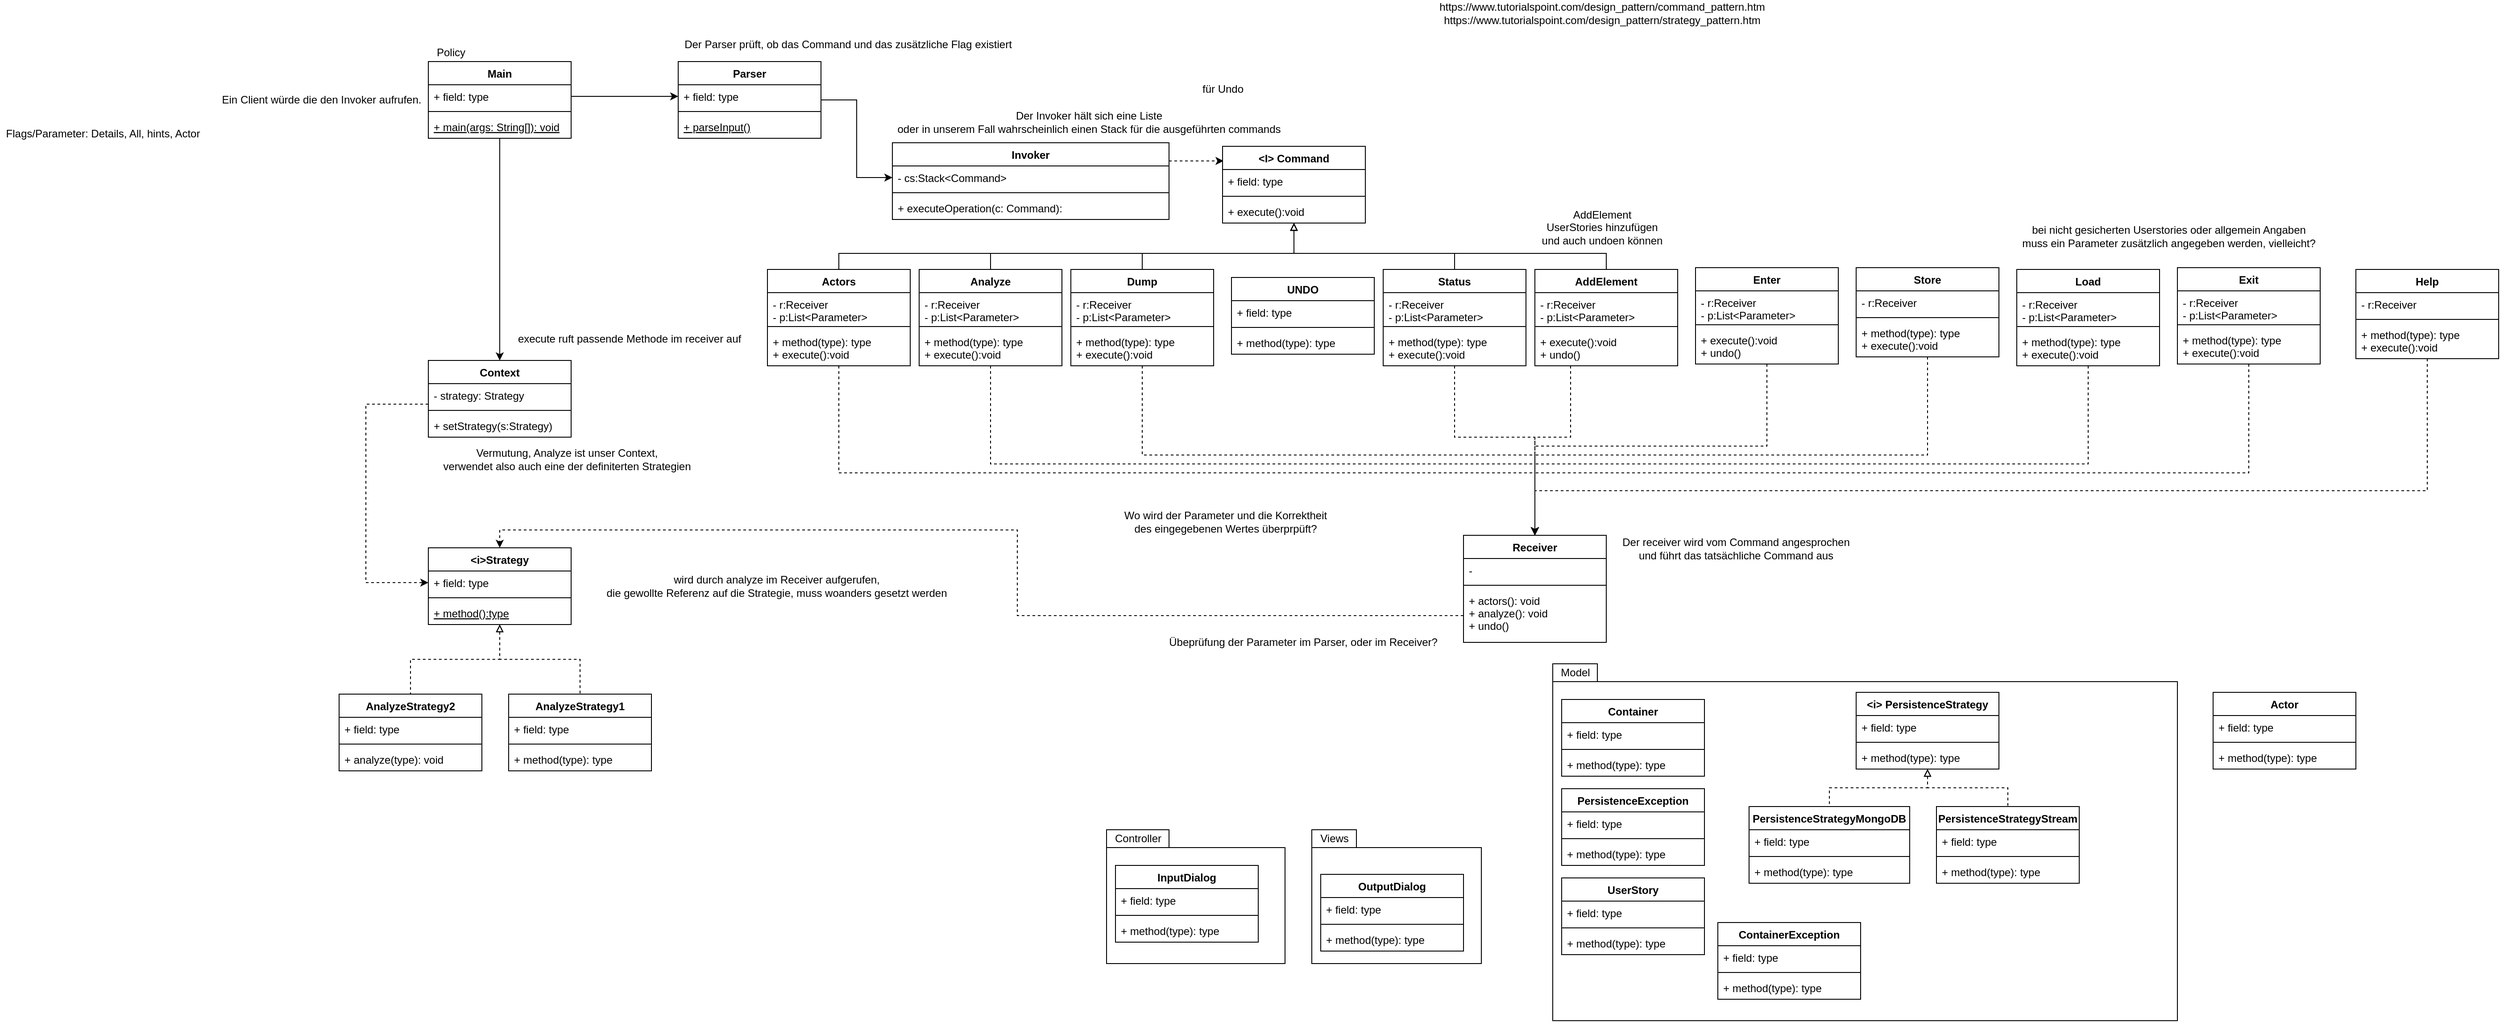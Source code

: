 <mxfile version="14.4.3" type="github">
  <diagram id="5BI3rPNFDfNl3alQkRcO" name="Page-1">
    <mxGraphModel dx="4041" dy="693" grid="1" gridSize="10" guides="1" tooltips="1" connect="1" arrows="1" fold="1" page="1" pageScale="1" pageWidth="1169" pageHeight="827" math="0" shadow="0">
      <root>
        <mxCell id="0" />
        <mxCell id="1" parent="0" />
        <mxCell id="6JhPH0XHJd65RkIRGvUt-177" value="" style="shape=folder;fontStyle=1;spacingTop=10;tabWidth=50;tabHeight=20;tabPosition=left;html=1;" parent="1" vertex="1">
          <mxGeometry x="-610" y="940" width="190" height="150" as="geometry" />
        </mxCell>
        <mxCell id="6JhPH0XHJd65RkIRGvUt-178" value="Views" style="text;html=1;align=center;verticalAlign=middle;resizable=0;points=[];autosize=1;" parent="1" vertex="1">
          <mxGeometry x="-610" y="940" width="50" height="20" as="geometry" />
        </mxCell>
        <mxCell id="6JhPH0XHJd65RkIRGvUt-179" value="OutputDialog" style="swimlane;fontStyle=1;align=center;verticalAlign=top;childLayout=stackLayout;horizontal=1;startSize=26;horizontalStack=0;resizeParent=1;resizeParentMax=0;resizeLast=0;collapsible=1;marginBottom=0;" parent="1" vertex="1">
          <mxGeometry x="-600" y="990" width="160" height="86" as="geometry" />
        </mxCell>
        <mxCell id="6JhPH0XHJd65RkIRGvUt-180" value="+ field: type" style="text;strokeColor=none;fillColor=none;align=left;verticalAlign=top;spacingLeft=4;spacingRight=4;overflow=hidden;rotatable=0;points=[[0,0.5],[1,0.5]];portConstraint=eastwest;" parent="6JhPH0XHJd65RkIRGvUt-179" vertex="1">
          <mxGeometry y="26" width="160" height="26" as="geometry" />
        </mxCell>
        <mxCell id="6JhPH0XHJd65RkIRGvUt-181" value="" style="line;strokeWidth=1;fillColor=none;align=left;verticalAlign=middle;spacingTop=-1;spacingLeft=3;spacingRight=3;rotatable=0;labelPosition=right;points=[];portConstraint=eastwest;" parent="6JhPH0XHJd65RkIRGvUt-179" vertex="1">
          <mxGeometry y="52" width="160" height="8" as="geometry" />
        </mxCell>
        <mxCell id="6JhPH0XHJd65RkIRGvUt-182" value="+ method(type): type" style="text;strokeColor=none;fillColor=none;align=left;verticalAlign=top;spacingLeft=4;spacingRight=4;overflow=hidden;rotatable=0;points=[[0,0.5],[1,0.5]];portConstraint=eastwest;" parent="6JhPH0XHJd65RkIRGvUt-179" vertex="1">
          <mxGeometry y="60" width="160" height="26" as="geometry" />
        </mxCell>
        <mxCell id="6JhPH0XHJd65RkIRGvUt-183" value="" style="shape=folder;fontStyle=1;spacingTop=10;tabWidth=50;tabHeight=20;tabPosition=left;html=1;" parent="1" vertex="1">
          <mxGeometry x="-340" y="754" width="700" height="400" as="geometry" />
        </mxCell>
        <mxCell id="6JhPH0XHJd65RkIRGvUt-184" value="Model" style="text;html=1;align=center;verticalAlign=middle;resizable=0;points=[];autosize=1;" parent="1" vertex="1">
          <mxGeometry x="-340" y="754" width="50" height="20" as="geometry" />
        </mxCell>
        <mxCell id="6JhPH0XHJd65RkIRGvUt-185" value="Container" style="swimlane;fontStyle=1;align=center;verticalAlign=top;childLayout=stackLayout;horizontal=1;startSize=26;horizontalStack=0;resizeParent=1;resizeParentMax=0;resizeLast=0;collapsible=1;marginBottom=0;" parent="1" vertex="1">
          <mxGeometry x="-330" y="794" width="160" height="86" as="geometry" />
        </mxCell>
        <mxCell id="6JhPH0XHJd65RkIRGvUt-186" value="+ field: type" style="text;strokeColor=none;fillColor=none;align=left;verticalAlign=top;spacingLeft=4;spacingRight=4;overflow=hidden;rotatable=0;points=[[0,0.5],[1,0.5]];portConstraint=eastwest;" parent="6JhPH0XHJd65RkIRGvUt-185" vertex="1">
          <mxGeometry y="26" width="160" height="26" as="geometry" />
        </mxCell>
        <mxCell id="6JhPH0XHJd65RkIRGvUt-187" value="" style="line;strokeWidth=1;fillColor=none;align=left;verticalAlign=middle;spacingTop=-1;spacingLeft=3;spacingRight=3;rotatable=0;labelPosition=right;points=[];portConstraint=eastwest;" parent="6JhPH0XHJd65RkIRGvUt-185" vertex="1">
          <mxGeometry y="52" width="160" height="8" as="geometry" />
        </mxCell>
        <mxCell id="6JhPH0XHJd65RkIRGvUt-188" value="+ method(type): type" style="text;strokeColor=none;fillColor=none;align=left;verticalAlign=top;spacingLeft=4;spacingRight=4;overflow=hidden;rotatable=0;points=[[0,0.5],[1,0.5]];portConstraint=eastwest;" parent="6JhPH0XHJd65RkIRGvUt-185" vertex="1">
          <mxGeometry y="60" width="160" height="26" as="geometry" />
        </mxCell>
        <mxCell id="6JhPH0XHJd65RkIRGvUt-189" value="ContainerException" style="swimlane;fontStyle=1;align=center;verticalAlign=top;childLayout=stackLayout;horizontal=1;startSize=26;horizontalStack=0;resizeParent=1;resizeParentMax=0;resizeLast=0;collapsible=1;marginBottom=0;" parent="1" vertex="1">
          <mxGeometry x="-155" y="1044" width="160" height="86" as="geometry" />
        </mxCell>
        <mxCell id="6JhPH0XHJd65RkIRGvUt-190" value="+ field: type" style="text;strokeColor=none;fillColor=none;align=left;verticalAlign=top;spacingLeft=4;spacingRight=4;overflow=hidden;rotatable=0;points=[[0,0.5],[1,0.5]];portConstraint=eastwest;" parent="6JhPH0XHJd65RkIRGvUt-189" vertex="1">
          <mxGeometry y="26" width="160" height="26" as="geometry" />
        </mxCell>
        <mxCell id="6JhPH0XHJd65RkIRGvUt-191" value="" style="line;strokeWidth=1;fillColor=none;align=left;verticalAlign=middle;spacingTop=-1;spacingLeft=3;spacingRight=3;rotatable=0;labelPosition=right;points=[];portConstraint=eastwest;" parent="6JhPH0XHJd65RkIRGvUt-189" vertex="1">
          <mxGeometry y="52" width="160" height="8" as="geometry" />
        </mxCell>
        <mxCell id="6JhPH0XHJd65RkIRGvUt-192" value="+ method(type): type" style="text;strokeColor=none;fillColor=none;align=left;verticalAlign=top;spacingLeft=4;spacingRight=4;overflow=hidden;rotatable=0;points=[[0,0.5],[1,0.5]];portConstraint=eastwest;" parent="6JhPH0XHJd65RkIRGvUt-189" vertex="1">
          <mxGeometry y="60" width="160" height="26" as="geometry" />
        </mxCell>
        <mxCell id="6JhPH0XHJd65RkIRGvUt-193" value="PersistenceException" style="swimlane;fontStyle=1;align=center;verticalAlign=top;childLayout=stackLayout;horizontal=1;startSize=26;horizontalStack=0;resizeParent=1;resizeParentMax=0;resizeLast=0;collapsible=1;marginBottom=0;" parent="1" vertex="1">
          <mxGeometry x="-330" y="894" width="160" height="86" as="geometry" />
        </mxCell>
        <mxCell id="6JhPH0XHJd65RkIRGvUt-194" value="+ field: type" style="text;strokeColor=none;fillColor=none;align=left;verticalAlign=top;spacingLeft=4;spacingRight=4;overflow=hidden;rotatable=0;points=[[0,0.5],[1,0.5]];portConstraint=eastwest;" parent="6JhPH0XHJd65RkIRGvUt-193" vertex="1">
          <mxGeometry y="26" width="160" height="26" as="geometry" />
        </mxCell>
        <mxCell id="6JhPH0XHJd65RkIRGvUt-195" value="" style="line;strokeWidth=1;fillColor=none;align=left;verticalAlign=middle;spacingTop=-1;spacingLeft=3;spacingRight=3;rotatable=0;labelPosition=right;points=[];portConstraint=eastwest;" parent="6JhPH0XHJd65RkIRGvUt-193" vertex="1">
          <mxGeometry y="52" width="160" height="8" as="geometry" />
        </mxCell>
        <mxCell id="6JhPH0XHJd65RkIRGvUt-196" value="+ method(type): type" style="text;strokeColor=none;fillColor=none;align=left;verticalAlign=top;spacingLeft=4;spacingRight=4;overflow=hidden;rotatable=0;points=[[0,0.5],[1,0.5]];portConstraint=eastwest;" parent="6JhPH0XHJd65RkIRGvUt-193" vertex="1">
          <mxGeometry y="60" width="160" height="26" as="geometry" />
        </mxCell>
        <mxCell id="6JhPH0XHJd65RkIRGvUt-197" value="PersistenceStrategyStream" style="swimlane;fontStyle=1;align=center;verticalAlign=top;childLayout=stackLayout;horizontal=1;startSize=26;horizontalStack=0;resizeParent=1;resizeParentMax=0;resizeLast=0;collapsible=1;marginBottom=0;" parent="1" vertex="1">
          <mxGeometry x="90" y="914" width="160" height="86" as="geometry" />
        </mxCell>
        <mxCell id="6JhPH0XHJd65RkIRGvUt-198" value="+ field: type" style="text;strokeColor=none;fillColor=none;align=left;verticalAlign=top;spacingLeft=4;spacingRight=4;overflow=hidden;rotatable=0;points=[[0,0.5],[1,0.5]];portConstraint=eastwest;" parent="6JhPH0XHJd65RkIRGvUt-197" vertex="1">
          <mxGeometry y="26" width="160" height="26" as="geometry" />
        </mxCell>
        <mxCell id="6JhPH0XHJd65RkIRGvUt-199" value="" style="line;strokeWidth=1;fillColor=none;align=left;verticalAlign=middle;spacingTop=-1;spacingLeft=3;spacingRight=3;rotatable=0;labelPosition=right;points=[];portConstraint=eastwest;" parent="6JhPH0XHJd65RkIRGvUt-197" vertex="1">
          <mxGeometry y="52" width="160" height="8" as="geometry" />
        </mxCell>
        <mxCell id="6JhPH0XHJd65RkIRGvUt-200" value="+ method(type): type" style="text;strokeColor=none;fillColor=none;align=left;verticalAlign=top;spacingLeft=4;spacingRight=4;overflow=hidden;rotatable=0;points=[[0,0.5],[1,0.5]];portConstraint=eastwest;" parent="6JhPH0XHJd65RkIRGvUt-197" vertex="1">
          <mxGeometry y="60" width="160" height="26" as="geometry" />
        </mxCell>
        <mxCell id="6JhPH0XHJd65RkIRGvUt-201" value="PersistenceStrategyMongoDB" style="swimlane;fontStyle=1;align=center;verticalAlign=top;childLayout=stackLayout;horizontal=1;startSize=26;horizontalStack=0;resizeParent=1;resizeParentMax=0;resizeLast=0;collapsible=1;marginBottom=0;" parent="1" vertex="1">
          <mxGeometry x="-120" y="914" width="180" height="86" as="geometry" />
        </mxCell>
        <mxCell id="6JhPH0XHJd65RkIRGvUt-202" value="+ field: type" style="text;strokeColor=none;fillColor=none;align=left;verticalAlign=top;spacingLeft=4;spacingRight=4;overflow=hidden;rotatable=0;points=[[0,0.5],[1,0.5]];portConstraint=eastwest;" parent="6JhPH0XHJd65RkIRGvUt-201" vertex="1">
          <mxGeometry y="26" width="180" height="26" as="geometry" />
        </mxCell>
        <mxCell id="6JhPH0XHJd65RkIRGvUt-203" value="" style="line;strokeWidth=1;fillColor=none;align=left;verticalAlign=middle;spacingTop=-1;spacingLeft=3;spacingRight=3;rotatable=0;labelPosition=right;points=[];portConstraint=eastwest;" parent="6JhPH0XHJd65RkIRGvUt-201" vertex="1">
          <mxGeometry y="52" width="180" height="8" as="geometry" />
        </mxCell>
        <mxCell id="6JhPH0XHJd65RkIRGvUt-204" value="+ method(type): type" style="text;strokeColor=none;fillColor=none;align=left;verticalAlign=top;spacingLeft=4;spacingRight=4;overflow=hidden;rotatable=0;points=[[0,0.5],[1,0.5]];portConstraint=eastwest;" parent="6JhPH0XHJd65RkIRGvUt-201" vertex="1">
          <mxGeometry y="60" width="180" height="26" as="geometry" />
        </mxCell>
        <mxCell id="6JhPH0XHJd65RkIRGvUt-205" value="UserStory" style="swimlane;fontStyle=1;align=center;verticalAlign=top;childLayout=stackLayout;horizontal=1;startSize=26;horizontalStack=0;resizeParent=1;resizeParentMax=0;resizeLast=0;collapsible=1;marginBottom=0;" parent="1" vertex="1">
          <mxGeometry x="-330" y="994" width="160" height="86" as="geometry" />
        </mxCell>
        <mxCell id="6JhPH0XHJd65RkIRGvUt-206" value="+ field: type" style="text;strokeColor=none;fillColor=none;align=left;verticalAlign=top;spacingLeft=4;spacingRight=4;overflow=hidden;rotatable=0;points=[[0,0.5],[1,0.5]];portConstraint=eastwest;" parent="6JhPH0XHJd65RkIRGvUt-205" vertex="1">
          <mxGeometry y="26" width="160" height="26" as="geometry" />
        </mxCell>
        <mxCell id="6JhPH0XHJd65RkIRGvUt-207" value="" style="line;strokeWidth=1;fillColor=none;align=left;verticalAlign=middle;spacingTop=-1;spacingLeft=3;spacingRight=3;rotatable=0;labelPosition=right;points=[];portConstraint=eastwest;" parent="6JhPH0XHJd65RkIRGvUt-205" vertex="1">
          <mxGeometry y="52" width="160" height="8" as="geometry" />
        </mxCell>
        <mxCell id="6JhPH0XHJd65RkIRGvUt-208" value="+ method(type): type" style="text;strokeColor=none;fillColor=none;align=left;verticalAlign=top;spacingLeft=4;spacingRight=4;overflow=hidden;rotatable=0;points=[[0,0.5],[1,0.5]];portConstraint=eastwest;" parent="6JhPH0XHJd65RkIRGvUt-205" vertex="1">
          <mxGeometry y="60" width="160" height="26" as="geometry" />
        </mxCell>
        <mxCell id="6JhPH0XHJd65RkIRGvUt-209" style="edgeStyle=orthogonalEdgeStyle;rounded=0;orthogonalLoop=1;jettySize=auto;html=1;entryX=0.5;entryY=0;entryDx=0;entryDy=0;endArrow=none;endFill=0;startArrow=block;startFill=0;dashed=1;" parent="1" source="6JhPH0XHJd65RkIRGvUt-211" target="6JhPH0XHJd65RkIRGvUt-197" edge="1">
          <mxGeometry relative="1" as="geometry" />
        </mxCell>
        <mxCell id="6JhPH0XHJd65RkIRGvUt-210" style="edgeStyle=orthogonalEdgeStyle;rounded=0;orthogonalLoop=1;jettySize=auto;html=1;entryX=0.5;entryY=0;entryDx=0;entryDy=0;endArrow=none;endFill=0;startArrow=block;startFill=0;dashed=1;" parent="1" source="6JhPH0XHJd65RkIRGvUt-211" target="6JhPH0XHJd65RkIRGvUt-201" edge="1">
          <mxGeometry relative="1" as="geometry" />
        </mxCell>
        <mxCell id="6JhPH0XHJd65RkIRGvUt-211" value="&lt;i&gt; PersistenceStrategy" style="swimlane;fontStyle=1;align=center;verticalAlign=top;childLayout=stackLayout;horizontal=1;startSize=26;horizontalStack=0;resizeParent=1;resizeParentMax=0;resizeLast=0;collapsible=1;marginBottom=0;" parent="1" vertex="1">
          <mxGeometry y="786" width="160" height="86" as="geometry" />
        </mxCell>
        <mxCell id="6JhPH0XHJd65RkIRGvUt-212" value="+ field: type" style="text;strokeColor=none;fillColor=none;align=left;verticalAlign=top;spacingLeft=4;spacingRight=4;overflow=hidden;rotatable=0;points=[[0,0.5],[1,0.5]];portConstraint=eastwest;" parent="6JhPH0XHJd65RkIRGvUt-211" vertex="1">
          <mxGeometry y="26" width="160" height="26" as="geometry" />
        </mxCell>
        <mxCell id="6JhPH0XHJd65RkIRGvUt-213" value="" style="line;strokeWidth=1;fillColor=none;align=left;verticalAlign=middle;spacingTop=-1;spacingLeft=3;spacingRight=3;rotatable=0;labelPosition=right;points=[];portConstraint=eastwest;" parent="6JhPH0XHJd65RkIRGvUt-211" vertex="1">
          <mxGeometry y="52" width="160" height="8" as="geometry" />
        </mxCell>
        <mxCell id="6JhPH0XHJd65RkIRGvUt-214" value="+ method(type): type" style="text;strokeColor=none;fillColor=none;align=left;verticalAlign=top;spacingLeft=4;spacingRight=4;overflow=hidden;rotatable=0;points=[[0,0.5],[1,0.5]];portConstraint=eastwest;" parent="6JhPH0XHJd65RkIRGvUt-211" vertex="1">
          <mxGeometry y="60" width="160" height="26" as="geometry" />
        </mxCell>
        <mxCell id="6JhPH0XHJd65RkIRGvUt-215" value="" style="shape=folder;fontStyle=1;spacingTop=10;tabWidth=70;tabHeight=20;tabPosition=left;html=1;" parent="1" vertex="1">
          <mxGeometry x="-840" y="940" width="200" height="150" as="geometry" />
        </mxCell>
        <mxCell id="6JhPH0XHJd65RkIRGvUt-216" value="Controller" style="text;html=1;align=center;verticalAlign=middle;resizable=0;points=[];autosize=1;" parent="1" vertex="1">
          <mxGeometry x="-840" y="940" width="70" height="20" as="geometry" />
        </mxCell>
        <mxCell id="6JhPH0XHJd65RkIRGvUt-217" value="InputDialog" style="swimlane;fontStyle=1;align=center;verticalAlign=top;childLayout=stackLayout;horizontal=1;startSize=26;horizontalStack=0;resizeParent=1;resizeParentMax=0;resizeLast=0;collapsible=1;marginBottom=0;" parent="1" vertex="1">
          <mxGeometry x="-830" y="980" width="160" height="86" as="geometry" />
        </mxCell>
        <mxCell id="6JhPH0XHJd65RkIRGvUt-218" value="+ field: type" style="text;strokeColor=none;fillColor=none;align=left;verticalAlign=top;spacingLeft=4;spacingRight=4;overflow=hidden;rotatable=0;points=[[0,0.5],[1,0.5]];portConstraint=eastwest;" parent="6JhPH0XHJd65RkIRGvUt-217" vertex="1">
          <mxGeometry y="26" width="160" height="26" as="geometry" />
        </mxCell>
        <mxCell id="6JhPH0XHJd65RkIRGvUt-219" value="" style="line;strokeWidth=1;fillColor=none;align=left;verticalAlign=middle;spacingTop=-1;spacingLeft=3;spacingRight=3;rotatable=0;labelPosition=right;points=[];portConstraint=eastwest;" parent="6JhPH0XHJd65RkIRGvUt-217" vertex="1">
          <mxGeometry y="52" width="160" height="8" as="geometry" />
        </mxCell>
        <mxCell id="6JhPH0XHJd65RkIRGvUt-220" value="+ method(type): type" style="text;strokeColor=none;fillColor=none;align=left;verticalAlign=top;spacingLeft=4;spacingRight=4;overflow=hidden;rotatable=0;points=[[0,0.5],[1,0.5]];portConstraint=eastwest;" parent="6JhPH0XHJd65RkIRGvUt-217" vertex="1">
          <mxGeometry y="60" width="160" height="26" as="geometry" />
        </mxCell>
        <mxCell id="6JhPH0XHJd65RkIRGvUt-222" style="edgeStyle=orthogonalEdgeStyle;rounded=0;orthogonalLoop=1;jettySize=auto;html=1;entryX=0.5;entryY=0;entryDx=0;entryDy=0;exitX=0.5;exitY=1;exitDx=0;exitDy=0;exitPerimeter=0;" parent="1" source="6JhPH0XHJd65RkIRGvUt-226" target="6JhPH0XHJd65RkIRGvUt-296" edge="1">
          <mxGeometry relative="1" as="geometry">
            <Array as="points">
              <mxPoint x="-1520" y="330" />
              <mxPoint x="-1520" y="330" />
            </Array>
          </mxGeometry>
        </mxCell>
        <mxCell id="6JhPH0XHJd65RkIRGvUt-223" value="Main" style="swimlane;fontStyle=1;align=center;verticalAlign=top;childLayout=stackLayout;horizontal=1;startSize=26;horizontalStack=0;resizeParent=1;resizeParentMax=0;resizeLast=0;collapsible=1;marginBottom=0;" parent="1" vertex="1">
          <mxGeometry x="-1600" y="79" width="160" height="86" as="geometry" />
        </mxCell>
        <mxCell id="6JhPH0XHJd65RkIRGvUt-224" value="+ field: type" style="text;strokeColor=none;fillColor=none;align=left;verticalAlign=top;spacingLeft=4;spacingRight=4;overflow=hidden;rotatable=0;points=[[0,0.5],[1,0.5]];portConstraint=eastwest;" parent="6JhPH0XHJd65RkIRGvUt-223" vertex="1">
          <mxGeometry y="26" width="160" height="26" as="geometry" />
        </mxCell>
        <mxCell id="6JhPH0XHJd65RkIRGvUt-225" value="" style="line;strokeWidth=1;fillColor=none;align=left;verticalAlign=middle;spacingTop=-1;spacingLeft=3;spacingRight=3;rotatable=0;labelPosition=right;points=[];portConstraint=eastwest;" parent="6JhPH0XHJd65RkIRGvUt-223" vertex="1">
          <mxGeometry y="52" width="160" height="8" as="geometry" />
        </mxCell>
        <mxCell id="6JhPH0XHJd65RkIRGvUt-226" value="+ main(args: String[]): void" style="text;strokeColor=none;fillColor=none;align=left;verticalAlign=top;spacingLeft=4;spacingRight=4;overflow=hidden;rotatable=0;points=[[0,0.5],[1,0.5]];portConstraint=eastwest;fontStyle=4" parent="6JhPH0XHJd65RkIRGvUt-223" vertex="1">
          <mxGeometry y="60" width="160" height="26" as="geometry" />
        </mxCell>
        <mxCell id="6JhPH0XHJd65RkIRGvUt-227" style="edgeStyle=orthogonalEdgeStyle;rounded=0;orthogonalLoop=1;jettySize=auto;html=1;entryX=0.007;entryY=0.191;entryDx=0;entryDy=0;entryPerimeter=0;startArrow=none;startFill=0;dashed=1;" parent="1" source="6JhPH0XHJd65RkIRGvUt-228" target="6JhPH0XHJd65RkIRGvUt-238" edge="1">
          <mxGeometry relative="1" as="geometry">
            <Array as="points">
              <mxPoint x="-740" y="190" />
            </Array>
          </mxGeometry>
        </mxCell>
        <mxCell id="6JhPH0XHJd65RkIRGvUt-228" value="Invoker" style="swimlane;fontStyle=1;align=center;verticalAlign=top;childLayout=stackLayout;horizontal=1;startSize=26;horizontalStack=0;resizeParent=1;resizeParentMax=0;resizeLast=0;collapsible=1;marginBottom=0;" parent="1" vertex="1">
          <mxGeometry x="-1080" y="170" width="310" height="86" as="geometry" />
        </mxCell>
        <mxCell id="6JhPH0XHJd65RkIRGvUt-229" value="- cs:Stack&lt;Command&gt;" style="text;strokeColor=none;fillColor=none;align=left;verticalAlign=top;spacingLeft=4;spacingRight=4;overflow=hidden;rotatable=0;points=[[0,0.5],[1,0.5]];portConstraint=eastwest;" parent="6JhPH0XHJd65RkIRGvUt-228" vertex="1">
          <mxGeometry y="26" width="310" height="26" as="geometry" />
        </mxCell>
        <mxCell id="6JhPH0XHJd65RkIRGvUt-230" value="" style="line;strokeWidth=1;fillColor=none;align=left;verticalAlign=middle;spacingTop=-1;spacingLeft=3;spacingRight=3;rotatable=0;labelPosition=right;points=[];portConstraint=eastwest;" parent="6JhPH0XHJd65RkIRGvUt-228" vertex="1">
          <mxGeometry y="52" width="310" height="8" as="geometry" />
        </mxCell>
        <mxCell id="6JhPH0XHJd65RkIRGvUt-231" value="+ executeOperation(c: Command): " style="text;strokeColor=none;fillColor=none;align=left;verticalAlign=top;spacingLeft=4;spacingRight=4;overflow=hidden;rotatable=0;points=[[0,0.5],[1,0.5]];portConstraint=eastwest;fontStyle=0" parent="6JhPH0XHJd65RkIRGvUt-228" vertex="1">
          <mxGeometry y="60" width="310" height="26" as="geometry" />
        </mxCell>
        <mxCell id="6JhPH0XHJd65RkIRGvUt-232" style="edgeStyle=orthogonalEdgeStyle;rounded=0;orthogonalLoop=1;jettySize=auto;html=1;entryX=0.5;entryY=0;entryDx=0;entryDy=0;startArrow=block;startFill=0;endArrow=none;endFill=0;" parent="1" source="6JhPH0XHJd65RkIRGvUt-238" target="6JhPH0XHJd65RkIRGvUt-277" edge="1">
          <mxGeometry relative="1" as="geometry">
            <Array as="points">
              <mxPoint x="-630" y="294" />
              <mxPoint x="-800" y="294" />
            </Array>
          </mxGeometry>
        </mxCell>
        <mxCell id="6JhPH0XHJd65RkIRGvUt-234" style="edgeStyle=orthogonalEdgeStyle;rounded=0;orthogonalLoop=1;jettySize=auto;html=1;entryX=0.5;entryY=0;entryDx=0;entryDy=0;startArrow=block;startFill=0;endArrow=none;endFill=0;" parent="1" source="6JhPH0XHJd65RkIRGvUt-238" target="6JhPH0XHJd65RkIRGvUt-248" edge="1">
          <mxGeometry relative="1" as="geometry">
            <Array as="points">
              <mxPoint x="-630" y="294" />
              <mxPoint x="-970" y="294" />
            </Array>
          </mxGeometry>
        </mxCell>
        <mxCell id="6JhPH0XHJd65RkIRGvUt-235" style="edgeStyle=orthogonalEdgeStyle;rounded=0;orthogonalLoop=1;jettySize=auto;html=1;entryX=0.5;entryY=0;entryDx=0;entryDy=0;startArrow=block;startFill=0;endArrow=none;endFill=0;" parent="1" source="6JhPH0XHJd65RkIRGvUt-238" target="6JhPH0XHJd65RkIRGvUt-258" edge="1">
          <mxGeometry relative="1" as="geometry">
            <Array as="points">
              <mxPoint x="-630" y="294" />
              <mxPoint x="-1140" y="294" />
            </Array>
          </mxGeometry>
        </mxCell>
        <mxCell id="6JhPH0XHJd65RkIRGvUt-236" style="edgeStyle=orthogonalEdgeStyle;rounded=0;orthogonalLoop=1;jettySize=auto;html=1;entryX=0.5;entryY=0;entryDx=0;entryDy=0;startArrow=block;startFill=0;endArrow=none;endFill=0;" parent="1" source="6JhPH0XHJd65RkIRGvUt-238" target="6JhPH0XHJd65RkIRGvUt-272" edge="1">
          <mxGeometry relative="1" as="geometry">
            <Array as="points">
              <mxPoint x="-630" y="294" />
              <mxPoint x="-450" y="294" />
            </Array>
          </mxGeometry>
        </mxCell>
        <mxCell id="6JhPH0XHJd65RkIRGvUt-237" style="edgeStyle=orthogonalEdgeStyle;rounded=0;orthogonalLoop=1;jettySize=auto;html=1;entryX=0.5;entryY=0;entryDx=0;entryDy=0;startArrow=block;startFill=0;endArrow=none;endFill=0;" parent="1" source="6JhPH0XHJd65RkIRGvUt-238" target="6JhPH0XHJd65RkIRGvUt-253" edge="1">
          <mxGeometry relative="1" as="geometry">
            <Array as="points">
              <mxPoint x="-630" y="294" />
              <mxPoint x="-280" y="294" />
            </Array>
          </mxGeometry>
        </mxCell>
        <mxCell id="6JhPH0XHJd65RkIRGvUt-238" value="&lt;I&gt; Command" style="swimlane;fontStyle=1;align=center;verticalAlign=top;childLayout=stackLayout;horizontal=1;startSize=26;horizontalStack=0;resizeParent=1;resizeParentMax=0;resizeLast=0;collapsible=1;marginBottom=0;" parent="1" vertex="1">
          <mxGeometry x="-710" y="174" width="160" height="86" as="geometry" />
        </mxCell>
        <mxCell id="6JhPH0XHJd65RkIRGvUt-239" value="+ field: type" style="text;strokeColor=none;fillColor=none;align=left;verticalAlign=top;spacingLeft=4;spacingRight=4;overflow=hidden;rotatable=0;points=[[0,0.5],[1,0.5]];portConstraint=eastwest;" parent="6JhPH0XHJd65RkIRGvUt-238" vertex="1">
          <mxGeometry y="26" width="160" height="26" as="geometry" />
        </mxCell>
        <mxCell id="6JhPH0XHJd65RkIRGvUt-240" value="" style="line;strokeWidth=1;fillColor=none;align=left;verticalAlign=middle;spacingTop=-1;spacingLeft=3;spacingRight=3;rotatable=0;labelPosition=right;points=[];portConstraint=eastwest;" parent="6JhPH0XHJd65RkIRGvUt-238" vertex="1">
          <mxGeometry y="52" width="160" height="8" as="geometry" />
        </mxCell>
        <mxCell id="6JhPH0XHJd65RkIRGvUt-241" value="+ execute():void" style="text;strokeColor=none;fillColor=none;align=left;verticalAlign=top;spacingLeft=4;spacingRight=4;overflow=hidden;rotatable=0;points=[[0,0.5],[1,0.5]];portConstraint=eastwest;fontStyle=0" parent="6JhPH0XHJd65RkIRGvUt-238" vertex="1">
          <mxGeometry y="60" width="160" height="26" as="geometry" />
        </mxCell>
        <mxCell id="6JhPH0XHJd65RkIRGvUt-243" value="Receiver" style="swimlane;fontStyle=1;align=center;verticalAlign=top;childLayout=stackLayout;horizontal=1;startSize=26;horizontalStack=0;resizeParent=1;resizeParentMax=0;resizeLast=0;collapsible=1;marginBottom=0;" parent="1" vertex="1">
          <mxGeometry x="-440" y="610" width="160" height="120" as="geometry" />
        </mxCell>
        <mxCell id="6JhPH0XHJd65RkIRGvUt-244" value="-" style="text;strokeColor=none;fillColor=none;align=left;verticalAlign=top;spacingLeft=4;spacingRight=4;overflow=hidden;rotatable=0;points=[[0,0.5],[1,0.5]];portConstraint=eastwest;" parent="6JhPH0XHJd65RkIRGvUt-243" vertex="1">
          <mxGeometry y="26" width="160" height="26" as="geometry" />
        </mxCell>
        <mxCell id="6JhPH0XHJd65RkIRGvUt-245" value="" style="line;strokeWidth=1;fillColor=none;align=left;verticalAlign=middle;spacingTop=-1;spacingLeft=3;spacingRight=3;rotatable=0;labelPosition=right;points=[];portConstraint=eastwest;" parent="6JhPH0XHJd65RkIRGvUt-243" vertex="1">
          <mxGeometry y="52" width="160" height="8" as="geometry" />
        </mxCell>
        <mxCell id="6JhPH0XHJd65RkIRGvUt-246" value="+ actors(): void&#xa;+ analyze(): void&#xa;+ undo()&#xa;&#xa;" style="text;strokeColor=none;fillColor=none;align=left;verticalAlign=top;spacingLeft=4;spacingRight=4;overflow=hidden;rotatable=0;points=[[0,0.5],[1,0.5]];portConstraint=eastwest;fontStyle=0" parent="6JhPH0XHJd65RkIRGvUt-243" vertex="1">
          <mxGeometry y="60" width="160" height="60" as="geometry" />
        </mxCell>
        <mxCell id="6JhPH0XHJd65RkIRGvUt-247" style="edgeStyle=orthogonalEdgeStyle;rounded=0;orthogonalLoop=1;jettySize=auto;html=1;entryX=0.5;entryY=0;entryDx=0;entryDy=0;dashed=1;startArrow=none;startFill=0;" parent="1" source="6JhPH0XHJd65RkIRGvUt-248" target="6JhPH0XHJd65RkIRGvUt-243" edge="1">
          <mxGeometry relative="1" as="geometry">
            <Array as="points">
              <mxPoint x="-970" y="530" />
              <mxPoint x="-360" y="530" />
            </Array>
          </mxGeometry>
        </mxCell>
        <mxCell id="6JhPH0XHJd65RkIRGvUt-248" value="Analyze" style="swimlane;fontStyle=1;align=center;verticalAlign=top;childLayout=stackLayout;horizontal=1;startSize=26;horizontalStack=0;resizeParent=1;resizeParentMax=0;resizeLast=0;collapsible=1;marginBottom=0;" parent="1" vertex="1">
          <mxGeometry x="-1050" y="312" width="160" height="108" as="geometry" />
        </mxCell>
        <mxCell id="6JhPH0XHJd65RkIRGvUt-249" value="- r:Receiver&#xa;- p:List&lt;Parameter&gt;&#xa;&#xa;&#xa;" style="text;strokeColor=none;fillColor=none;align=left;verticalAlign=top;spacingLeft=4;spacingRight=4;overflow=hidden;rotatable=0;points=[[0,0.5],[1,0.5]];portConstraint=eastwest;" parent="6JhPH0XHJd65RkIRGvUt-248" vertex="1">
          <mxGeometry y="26" width="160" height="34" as="geometry" />
        </mxCell>
        <mxCell id="6JhPH0XHJd65RkIRGvUt-250" value="" style="line;strokeWidth=1;fillColor=none;align=left;verticalAlign=middle;spacingTop=-1;spacingLeft=3;spacingRight=3;rotatable=0;labelPosition=right;points=[];portConstraint=eastwest;" parent="6JhPH0XHJd65RkIRGvUt-248" vertex="1">
          <mxGeometry y="60" width="160" height="8" as="geometry" />
        </mxCell>
        <mxCell id="6JhPH0XHJd65RkIRGvUt-251" value="+ method(type): type&#xa;+ execute():void" style="text;strokeColor=none;fillColor=none;align=left;verticalAlign=top;spacingLeft=4;spacingRight=4;overflow=hidden;rotatable=0;points=[[0,0.5],[1,0.5]];portConstraint=eastwest;fontStyle=0" parent="6JhPH0XHJd65RkIRGvUt-248" vertex="1">
          <mxGeometry y="68" width="160" height="40" as="geometry" />
        </mxCell>
        <mxCell id="6JhPH0XHJd65RkIRGvUt-252" style="edgeStyle=orthogonalEdgeStyle;rounded=0;orthogonalLoop=1;jettySize=auto;html=1;entryX=0.5;entryY=0;entryDx=0;entryDy=0;dashed=1;startArrow=none;startFill=0;exitX=0.25;exitY=1;exitDx=0;exitDy=0;" parent="1" source="6JhPH0XHJd65RkIRGvUt-253" target="6JhPH0XHJd65RkIRGvUt-243" edge="1">
          <mxGeometry relative="1" as="geometry">
            <Array as="points">
              <mxPoint x="-320" y="500" />
              <mxPoint x="-360" y="500" />
            </Array>
          </mxGeometry>
        </mxCell>
        <mxCell id="6JhPH0XHJd65RkIRGvUt-253" value="AddElement" style="swimlane;fontStyle=1;align=center;verticalAlign=top;childLayout=stackLayout;horizontal=1;startSize=26;horizontalStack=0;resizeParent=1;resizeParentMax=0;resizeLast=0;collapsible=1;marginBottom=0;" parent="1" vertex="1">
          <mxGeometry x="-360" y="312" width="160" height="108" as="geometry" />
        </mxCell>
        <mxCell id="6JhPH0XHJd65RkIRGvUt-254" value="- r:Receiver&#xa;- p:List&lt;Parameter&gt;&#xa;&#xa;&#xa;" style="text;strokeColor=none;fillColor=none;align=left;verticalAlign=top;spacingLeft=4;spacingRight=4;overflow=hidden;rotatable=0;points=[[0,0.5],[1,0.5]];portConstraint=eastwest;" parent="6JhPH0XHJd65RkIRGvUt-253" vertex="1">
          <mxGeometry y="26" width="160" height="34" as="geometry" />
        </mxCell>
        <mxCell id="6JhPH0XHJd65RkIRGvUt-255" value="" style="line;strokeWidth=1;fillColor=none;align=left;verticalAlign=middle;spacingTop=-1;spacingLeft=3;spacingRight=3;rotatable=0;labelPosition=right;points=[];portConstraint=eastwest;" parent="6JhPH0XHJd65RkIRGvUt-253" vertex="1">
          <mxGeometry y="60" width="160" height="8" as="geometry" />
        </mxCell>
        <mxCell id="6JhPH0XHJd65RkIRGvUt-256" value="+ execute():void&#xa;+ undo()&#xa;" style="text;strokeColor=none;fillColor=none;align=left;verticalAlign=top;spacingLeft=4;spacingRight=4;overflow=hidden;rotatable=0;points=[[0,0.5],[1,0.5]];portConstraint=eastwest;fontStyle=0" parent="6JhPH0XHJd65RkIRGvUt-253" vertex="1">
          <mxGeometry y="68" width="160" height="40" as="geometry" />
        </mxCell>
        <mxCell id="6JhPH0XHJd65RkIRGvUt-257" style="edgeStyle=orthogonalEdgeStyle;rounded=0;orthogonalLoop=1;jettySize=auto;html=1;entryX=0.5;entryY=0;entryDx=0;entryDy=0;dashed=1;startArrow=none;startFill=0;" parent="1" source="6JhPH0XHJd65RkIRGvUt-258" target="6JhPH0XHJd65RkIRGvUt-243" edge="1">
          <mxGeometry relative="1" as="geometry">
            <Array as="points">
              <mxPoint x="-1140" y="540" />
              <mxPoint x="-360" y="540" />
            </Array>
          </mxGeometry>
        </mxCell>
        <mxCell id="6JhPH0XHJd65RkIRGvUt-258" value="Actors" style="swimlane;fontStyle=1;align=center;verticalAlign=top;childLayout=stackLayout;horizontal=1;startSize=26;horizontalStack=0;resizeParent=1;resizeParentMax=0;resizeLast=0;collapsible=1;marginBottom=0;" parent="1" vertex="1">
          <mxGeometry x="-1220" y="312" width="160" height="108" as="geometry" />
        </mxCell>
        <mxCell id="6JhPH0XHJd65RkIRGvUt-259" value="- r:Receiver&#xa;- p:List&lt;Parameter&gt;&#xa;" style="text;strokeColor=none;fillColor=none;align=left;verticalAlign=top;spacingLeft=4;spacingRight=4;overflow=hidden;rotatable=0;points=[[0,0.5],[1,0.5]];portConstraint=eastwest;" parent="6JhPH0XHJd65RkIRGvUt-258" vertex="1">
          <mxGeometry y="26" width="160" height="34" as="geometry" />
        </mxCell>
        <mxCell id="6JhPH0XHJd65RkIRGvUt-260" value="" style="line;strokeWidth=1;fillColor=none;align=left;verticalAlign=middle;spacingTop=-1;spacingLeft=3;spacingRight=3;rotatable=0;labelPosition=right;points=[];portConstraint=eastwest;" parent="6JhPH0XHJd65RkIRGvUt-258" vertex="1">
          <mxGeometry y="60" width="160" height="8" as="geometry" />
        </mxCell>
        <mxCell id="6JhPH0XHJd65RkIRGvUt-261" value="+ method(type): type&#xa;+ execute():void" style="text;strokeColor=none;fillColor=none;align=left;verticalAlign=top;spacingLeft=4;spacingRight=4;overflow=hidden;rotatable=0;points=[[0,0.5],[1,0.5]];portConstraint=eastwest;fontStyle=0" parent="6JhPH0XHJd65RkIRGvUt-258" vertex="1">
          <mxGeometry y="68" width="160" height="40" as="geometry" />
        </mxCell>
        <mxCell id="6JhPH0XHJd65RkIRGvUt-271" style="edgeStyle=orthogonalEdgeStyle;rounded=0;orthogonalLoop=1;jettySize=auto;html=1;entryX=0.5;entryY=0;entryDx=0;entryDy=0;dashed=1;startArrow=none;startFill=0;" parent="1" source="6JhPH0XHJd65RkIRGvUt-272" target="6JhPH0XHJd65RkIRGvUt-243" edge="1">
          <mxGeometry relative="1" as="geometry">
            <Array as="points">
              <mxPoint x="-450" y="500" />
              <mxPoint x="-360" y="500" />
            </Array>
          </mxGeometry>
        </mxCell>
        <mxCell id="6JhPH0XHJd65RkIRGvUt-272" value="Status" style="swimlane;fontStyle=1;align=center;verticalAlign=top;childLayout=stackLayout;horizontal=1;startSize=26;horizontalStack=0;resizeParent=1;resizeParentMax=0;resizeLast=0;collapsible=1;marginBottom=0;" parent="1" vertex="1">
          <mxGeometry x="-530" y="312" width="160" height="108" as="geometry" />
        </mxCell>
        <mxCell id="6JhPH0XHJd65RkIRGvUt-273" value="- r:Receiver&#xa;- p:List&lt;Parameter&gt;&#xa;&#xa;&#xa;" style="text;strokeColor=none;fillColor=none;align=left;verticalAlign=top;spacingLeft=4;spacingRight=4;overflow=hidden;rotatable=0;points=[[0,0.5],[1,0.5]];portConstraint=eastwest;" parent="6JhPH0XHJd65RkIRGvUt-272" vertex="1">
          <mxGeometry y="26" width="160" height="34" as="geometry" />
        </mxCell>
        <mxCell id="6JhPH0XHJd65RkIRGvUt-274" value="" style="line;strokeWidth=1;fillColor=none;align=left;verticalAlign=middle;spacingTop=-1;spacingLeft=3;spacingRight=3;rotatable=0;labelPosition=right;points=[];portConstraint=eastwest;" parent="6JhPH0XHJd65RkIRGvUt-272" vertex="1">
          <mxGeometry y="60" width="160" height="8" as="geometry" />
        </mxCell>
        <mxCell id="6JhPH0XHJd65RkIRGvUt-275" value="+ method(type): type&#xa;+ execute():void" style="text;strokeColor=none;fillColor=none;align=left;verticalAlign=top;spacingLeft=4;spacingRight=4;overflow=hidden;rotatable=0;points=[[0,0.5],[1,0.5]];portConstraint=eastwest;fontStyle=0" parent="6JhPH0XHJd65RkIRGvUt-272" vertex="1">
          <mxGeometry y="68" width="160" height="40" as="geometry" />
        </mxCell>
        <mxCell id="6JhPH0XHJd65RkIRGvUt-276" style="edgeStyle=orthogonalEdgeStyle;rounded=0;orthogonalLoop=1;jettySize=auto;html=1;entryX=0.5;entryY=0;entryDx=0;entryDy=0;dashed=1;startArrow=none;startFill=0;" parent="1" source="6JhPH0XHJd65RkIRGvUt-277" target="6JhPH0XHJd65RkIRGvUt-243" edge="1">
          <mxGeometry relative="1" as="geometry">
            <Array as="points">
              <mxPoint x="-800" y="520" />
              <mxPoint x="-360" y="520" />
            </Array>
          </mxGeometry>
        </mxCell>
        <mxCell id="6JhPH0XHJd65RkIRGvUt-277" value="Dump" style="swimlane;fontStyle=1;align=center;verticalAlign=top;childLayout=stackLayout;horizontal=1;startSize=26;horizontalStack=0;resizeParent=1;resizeParentMax=0;resizeLast=0;collapsible=1;marginBottom=0;" parent="1" vertex="1">
          <mxGeometry x="-880" y="312" width="160" height="108" as="geometry" />
        </mxCell>
        <mxCell id="6JhPH0XHJd65RkIRGvUt-278" value="- r:Receiver&#xa;- p:List&lt;Parameter&gt;&#xa;&#xa;&#xa;" style="text;strokeColor=none;fillColor=none;align=left;verticalAlign=top;spacingLeft=4;spacingRight=4;overflow=hidden;rotatable=0;points=[[0,0.5],[1,0.5]];portConstraint=eastwest;" parent="6JhPH0XHJd65RkIRGvUt-277" vertex="1">
          <mxGeometry y="26" width="160" height="34" as="geometry" />
        </mxCell>
        <mxCell id="6JhPH0XHJd65RkIRGvUt-279" value="" style="line;strokeWidth=1;fillColor=none;align=left;verticalAlign=middle;spacingTop=-1;spacingLeft=3;spacingRight=3;rotatable=0;labelPosition=right;points=[];portConstraint=eastwest;" parent="6JhPH0XHJd65RkIRGvUt-277" vertex="1">
          <mxGeometry y="60" width="160" height="8" as="geometry" />
        </mxCell>
        <mxCell id="6JhPH0XHJd65RkIRGvUt-280" value="+ method(type): type&#xa;+ execute():void" style="text;strokeColor=none;fillColor=none;align=left;verticalAlign=top;spacingLeft=4;spacingRight=4;overflow=hidden;rotatable=0;points=[[0,0.5],[1,0.5]];portConstraint=eastwest;fontStyle=0" parent="6JhPH0XHJd65RkIRGvUt-277" vertex="1">
          <mxGeometry y="68" width="160" height="40" as="geometry" />
        </mxCell>
        <mxCell id="6JhPH0XHJd65RkIRGvUt-281" style="edgeStyle=orthogonalEdgeStyle;rounded=0;orthogonalLoop=1;jettySize=auto;html=1;entryX=0.5;entryY=0;entryDx=0;entryDy=0;dashed=1;startArrow=block;startFill=0;endArrow=none;endFill=0;" parent="1" source="6JhPH0XHJd65RkIRGvUt-283" target="6JhPH0XHJd65RkIRGvUt-291" edge="1">
          <mxGeometry relative="1" as="geometry" />
        </mxCell>
        <mxCell id="6JhPH0XHJd65RkIRGvUt-282" style="edgeStyle=orthogonalEdgeStyle;rounded=0;orthogonalLoop=1;jettySize=auto;html=1;entryX=0.5;entryY=0;entryDx=0;entryDy=0;dashed=1;startArrow=block;startFill=0;endArrow=none;endFill=0;" parent="1" source="6JhPH0XHJd65RkIRGvUt-283" target="6JhPH0XHJd65RkIRGvUt-287" edge="1">
          <mxGeometry relative="1" as="geometry" />
        </mxCell>
        <mxCell id="6JhPH0XHJd65RkIRGvUt-283" value="&lt;i&gt;Strategy" style="swimlane;fontStyle=1;align=center;verticalAlign=top;childLayout=stackLayout;horizontal=1;startSize=26;horizontalStack=0;resizeParent=1;resizeParentMax=0;resizeLast=0;collapsible=1;marginBottom=0;" parent="1" vertex="1">
          <mxGeometry x="-1600" y="624" width="160" height="86" as="geometry" />
        </mxCell>
        <mxCell id="6JhPH0XHJd65RkIRGvUt-284" value="+ field: type" style="text;strokeColor=none;fillColor=none;align=left;verticalAlign=top;spacingLeft=4;spacingRight=4;overflow=hidden;rotatable=0;points=[[0,0.5],[1,0.5]];portConstraint=eastwest;" parent="6JhPH0XHJd65RkIRGvUt-283" vertex="1">
          <mxGeometry y="26" width="160" height="26" as="geometry" />
        </mxCell>
        <mxCell id="6JhPH0XHJd65RkIRGvUt-285" value="" style="line;strokeWidth=1;fillColor=none;align=left;verticalAlign=middle;spacingTop=-1;spacingLeft=3;spacingRight=3;rotatable=0;labelPosition=right;points=[];portConstraint=eastwest;" parent="6JhPH0XHJd65RkIRGvUt-283" vertex="1">
          <mxGeometry y="52" width="160" height="8" as="geometry" />
        </mxCell>
        <mxCell id="6JhPH0XHJd65RkIRGvUt-286" value="+ method():type" style="text;strokeColor=none;fillColor=none;align=left;verticalAlign=top;spacingLeft=4;spacingRight=4;overflow=hidden;rotatable=0;points=[[0,0.5],[1,0.5]];portConstraint=eastwest;fontStyle=4" parent="6JhPH0XHJd65RkIRGvUt-283" vertex="1">
          <mxGeometry y="60" width="160" height="26" as="geometry" />
        </mxCell>
        <mxCell id="6JhPH0XHJd65RkIRGvUt-287" value="AnalyzeStrategy1" style="swimlane;fontStyle=1;align=center;verticalAlign=top;childLayout=stackLayout;horizontal=1;startSize=26;horizontalStack=0;resizeParent=1;resizeParentMax=0;resizeLast=0;collapsible=1;marginBottom=0;" parent="1" vertex="1">
          <mxGeometry x="-1510" y="788" width="160" height="86" as="geometry" />
        </mxCell>
        <mxCell id="6JhPH0XHJd65RkIRGvUt-288" value="+ field: type" style="text;strokeColor=none;fillColor=none;align=left;verticalAlign=top;spacingLeft=4;spacingRight=4;overflow=hidden;rotatable=0;points=[[0,0.5],[1,0.5]];portConstraint=eastwest;" parent="6JhPH0XHJd65RkIRGvUt-287" vertex="1">
          <mxGeometry y="26" width="160" height="26" as="geometry" />
        </mxCell>
        <mxCell id="6JhPH0XHJd65RkIRGvUt-289" value="" style="line;strokeWidth=1;fillColor=none;align=left;verticalAlign=middle;spacingTop=-1;spacingLeft=3;spacingRight=3;rotatable=0;labelPosition=right;points=[];portConstraint=eastwest;" parent="6JhPH0XHJd65RkIRGvUt-287" vertex="1">
          <mxGeometry y="52" width="160" height="8" as="geometry" />
        </mxCell>
        <mxCell id="6JhPH0XHJd65RkIRGvUt-290" value="+ method(type): type" style="text;strokeColor=none;fillColor=none;align=left;verticalAlign=top;spacingLeft=4;spacingRight=4;overflow=hidden;rotatable=0;points=[[0,0.5],[1,0.5]];portConstraint=eastwest;fontStyle=0" parent="6JhPH0XHJd65RkIRGvUt-287" vertex="1">
          <mxGeometry y="60" width="160" height="26" as="geometry" />
        </mxCell>
        <mxCell id="6JhPH0XHJd65RkIRGvUt-291" value="AnalyzeStrategy2" style="swimlane;fontStyle=1;align=center;verticalAlign=top;childLayout=stackLayout;horizontal=1;startSize=26;horizontalStack=0;resizeParent=1;resizeParentMax=0;resizeLast=0;collapsible=1;marginBottom=0;" parent="1" vertex="1">
          <mxGeometry x="-1700" y="788" width="160" height="86" as="geometry" />
        </mxCell>
        <mxCell id="6JhPH0XHJd65RkIRGvUt-292" value="+ field: type" style="text;strokeColor=none;fillColor=none;align=left;verticalAlign=top;spacingLeft=4;spacingRight=4;overflow=hidden;rotatable=0;points=[[0,0.5],[1,0.5]];portConstraint=eastwest;" parent="6JhPH0XHJd65RkIRGvUt-291" vertex="1">
          <mxGeometry y="26" width="160" height="26" as="geometry" />
        </mxCell>
        <mxCell id="6JhPH0XHJd65RkIRGvUt-293" value="" style="line;strokeWidth=1;fillColor=none;align=left;verticalAlign=middle;spacingTop=-1;spacingLeft=3;spacingRight=3;rotatable=0;labelPosition=right;points=[];portConstraint=eastwest;" parent="6JhPH0XHJd65RkIRGvUt-291" vertex="1">
          <mxGeometry y="52" width="160" height="8" as="geometry" />
        </mxCell>
        <mxCell id="6JhPH0XHJd65RkIRGvUt-294" value="+ analyze(type): void" style="text;strokeColor=none;fillColor=none;align=left;verticalAlign=top;spacingLeft=4;spacingRight=4;overflow=hidden;rotatable=0;points=[[0,0.5],[1,0.5]];portConstraint=eastwest;fontStyle=0" parent="6JhPH0XHJd65RkIRGvUt-291" vertex="1">
          <mxGeometry y="60" width="160" height="26" as="geometry" />
        </mxCell>
        <mxCell id="6JhPH0XHJd65RkIRGvUt-295" style="edgeStyle=orthogonalEdgeStyle;rounded=0;orthogonalLoop=1;jettySize=auto;html=1;entryX=0;entryY=0.5;entryDx=0;entryDy=0;dashed=1;" parent="1" source="6JhPH0XHJd65RkIRGvUt-296" target="6JhPH0XHJd65RkIRGvUt-284" edge="1">
          <mxGeometry relative="1" as="geometry">
            <Array as="points">
              <mxPoint x="-1670" y="463" />
              <mxPoint x="-1670" y="663" />
            </Array>
          </mxGeometry>
        </mxCell>
        <mxCell id="6JhPH0XHJd65RkIRGvUt-296" value="Context" style="swimlane;fontStyle=1;align=center;verticalAlign=top;childLayout=stackLayout;horizontal=1;startSize=26;horizontalStack=0;resizeParent=1;resizeParentMax=0;resizeLast=0;collapsible=1;marginBottom=0;" parent="1" vertex="1">
          <mxGeometry x="-1600" y="414" width="160" height="86" as="geometry" />
        </mxCell>
        <mxCell id="6JhPH0XHJd65RkIRGvUt-297" value="- strategy: Strategy" style="text;strokeColor=none;fillColor=none;align=left;verticalAlign=top;spacingLeft=4;spacingRight=4;overflow=hidden;rotatable=0;points=[[0,0.5],[1,0.5]];portConstraint=eastwest;" parent="6JhPH0XHJd65RkIRGvUt-296" vertex="1">
          <mxGeometry y="26" width="160" height="26" as="geometry" />
        </mxCell>
        <mxCell id="6JhPH0XHJd65RkIRGvUt-298" value="" style="line;strokeWidth=1;fillColor=none;align=left;verticalAlign=middle;spacingTop=-1;spacingLeft=3;spacingRight=3;rotatable=0;labelPosition=right;points=[];portConstraint=eastwest;" parent="6JhPH0XHJd65RkIRGvUt-296" vertex="1">
          <mxGeometry y="52" width="160" height="8" as="geometry" />
        </mxCell>
        <mxCell id="6JhPH0XHJd65RkIRGvUt-299" value="+ setStrategy(s:Strategy)" style="text;strokeColor=none;fillColor=none;align=left;verticalAlign=top;spacingLeft=4;spacingRight=4;overflow=hidden;rotatable=0;points=[[0,0.5],[1,0.5]];portConstraint=eastwest;fontStyle=0" parent="6JhPH0XHJd65RkIRGvUt-296" vertex="1">
          <mxGeometry y="60" width="160" height="26" as="geometry" />
        </mxCell>
        <mxCell id="6JhPH0XHJd65RkIRGvUt-300" value="&lt;div&gt;https://www.tutorialspoint.com/design_pattern/command_pattern.htm&lt;/div&gt;&lt;div&gt;https://www.tutorialspoint.com/design_pattern/strategy_pattern.htm&lt;br&gt;&lt;/div&gt;" style="text;html=1;align=center;verticalAlign=middle;resizable=0;points=[];autosize=1;" parent="1" vertex="1">
          <mxGeometry x="-475" y="10" width="380" height="30" as="geometry" />
        </mxCell>
        <mxCell id="6JhPH0XHJd65RkIRGvUt-301" value="&lt;div&gt;Der receiver wird vom Command angesprochen &lt;br&gt;&lt;/div&gt;&lt;div&gt;und führt das tatsächliche Command aus&lt;/div&gt;" style="text;html=1;align=center;verticalAlign=middle;resizable=0;points=[];autosize=1;" parent="1" vertex="1">
          <mxGeometry x="-270" y="610" width="270" height="30" as="geometry" />
        </mxCell>
        <mxCell id="6JhPH0XHJd65RkIRGvUt-302" value="&lt;div&gt;Der Invoker hält sich eine Liste&lt;/div&gt;&lt;div&gt; oder in unserem Fall wahrscheinlich einen Stack für die ausgeführten commands&lt;/div&gt;" style="text;html=1;align=center;verticalAlign=middle;resizable=0;points=[];autosize=1;" parent="1" vertex="1">
          <mxGeometry x="-1080" y="132" width="440" height="30" as="geometry" />
        </mxCell>
        <mxCell id="6JhPH0XHJd65RkIRGvUt-303" value="Ein Client würde die den Invoker aufrufen." style="text;html=1;align=center;verticalAlign=middle;resizable=0;points=[];autosize=1;" parent="1" vertex="1">
          <mxGeometry x="-1840" y="112" width="240" height="20" as="geometry" />
        </mxCell>
        <mxCell id="6JhPH0XHJd65RkIRGvUt-304" value="&lt;div&gt;Vermutung, Analyze ist unser Context,&lt;/div&gt;&lt;div&gt; verwendet also auch eine der definiterten Strategien&lt;/div&gt;" style="text;html=1;align=center;verticalAlign=middle;resizable=0;points=[];autosize=1;" parent="1" vertex="1">
          <mxGeometry x="-1590" y="510" width="290" height="30" as="geometry" />
        </mxCell>
        <mxCell id="6JhPH0XHJd65RkIRGvUt-305" value="&lt;div&gt;AddElement &lt;br&gt;&lt;/div&gt;&lt;div&gt;UserStories hinzufügen &lt;br&gt;&lt;/div&gt;&lt;div&gt;und auch undoen können&lt;/div&gt;" style="text;html=1;align=center;verticalAlign=middle;resizable=0;points=[];autosize=1;" parent="1" vertex="1">
          <mxGeometry x="-360" y="240" width="150" height="50" as="geometry" />
        </mxCell>
        <mxCell id="6JhPH0XHJd65RkIRGvUt-306" style="edgeStyle=orthogonalEdgeStyle;rounded=0;orthogonalLoop=1;jettySize=auto;html=1;entryX=0.5;entryY=0;entryDx=0;entryDy=0;dashed=1;startArrow=none;startFill=0;" parent="1" source="6JhPH0XHJd65RkIRGvUt-307" target="6JhPH0XHJd65RkIRGvUt-243" edge="1">
          <mxGeometry relative="1" as="geometry">
            <Array as="points">
              <mxPoint x="-100" y="510" />
              <mxPoint x="-360" y="510" />
            </Array>
          </mxGeometry>
        </mxCell>
        <mxCell id="6JhPH0XHJd65RkIRGvUt-307" value="Enter" style="swimlane;fontStyle=1;align=center;verticalAlign=top;childLayout=stackLayout;horizontal=1;startSize=26;horizontalStack=0;resizeParent=1;resizeParentMax=0;resizeLast=0;collapsible=1;marginBottom=0;" parent="1" vertex="1">
          <mxGeometry x="-180" y="310" width="160" height="108" as="geometry" />
        </mxCell>
        <mxCell id="6JhPH0XHJd65RkIRGvUt-308" value="- r:Receiver&#xa;- p:List&lt;Parameter&gt;&#xa;&#xa;&#xa;" style="text;strokeColor=none;fillColor=none;align=left;verticalAlign=top;spacingLeft=4;spacingRight=4;overflow=hidden;rotatable=0;points=[[0,0.5],[1,0.5]];portConstraint=eastwest;" parent="6JhPH0XHJd65RkIRGvUt-307" vertex="1">
          <mxGeometry y="26" width="160" height="34" as="geometry" />
        </mxCell>
        <mxCell id="6JhPH0XHJd65RkIRGvUt-309" value="" style="line;strokeWidth=1;fillColor=none;align=left;verticalAlign=middle;spacingTop=-1;spacingLeft=3;spacingRight=3;rotatable=0;labelPosition=right;points=[];portConstraint=eastwest;" parent="6JhPH0XHJd65RkIRGvUt-307" vertex="1">
          <mxGeometry y="60" width="160" height="8" as="geometry" />
        </mxCell>
        <mxCell id="6JhPH0XHJd65RkIRGvUt-310" value="+ execute():void&#xa;+ undo()&#xa;" style="text;strokeColor=none;fillColor=none;align=left;verticalAlign=top;spacingLeft=4;spacingRight=4;overflow=hidden;rotatable=0;points=[[0,0.5],[1,0.5]];portConstraint=eastwest;fontStyle=0" parent="6JhPH0XHJd65RkIRGvUt-307" vertex="1">
          <mxGeometry y="68" width="160" height="40" as="geometry" />
        </mxCell>
        <mxCell id="6JhPH0XHJd65RkIRGvUt-311" style="edgeStyle=orthogonalEdgeStyle;rounded=0;orthogonalLoop=1;jettySize=auto;html=1;entryX=0.5;entryY=0;entryDx=0;entryDy=0;dashed=1;startArrow=none;startFill=0;" parent="1" source="6JhPH0XHJd65RkIRGvUt-312" target="6JhPH0XHJd65RkIRGvUt-243" edge="1">
          <mxGeometry relative="1" as="geometry">
            <Array as="points">
              <mxPoint x="80" y="520" />
              <mxPoint x="-360" y="520" />
            </Array>
          </mxGeometry>
        </mxCell>
        <mxCell id="6JhPH0XHJd65RkIRGvUt-312" value="Store" style="swimlane;fontStyle=1;align=center;verticalAlign=top;childLayout=stackLayout;horizontal=1;startSize=26;horizontalStack=0;resizeParent=1;resizeParentMax=0;resizeLast=0;collapsible=1;marginBottom=0;" parent="1" vertex="1">
          <mxGeometry y="310" width="160" height="100" as="geometry" />
        </mxCell>
        <mxCell id="6JhPH0XHJd65RkIRGvUt-313" value="- r:Receiver" style="text;strokeColor=none;fillColor=none;align=left;verticalAlign=top;spacingLeft=4;spacingRight=4;overflow=hidden;rotatable=0;points=[[0,0.5],[1,0.5]];portConstraint=eastwest;" parent="6JhPH0XHJd65RkIRGvUt-312" vertex="1">
          <mxGeometry y="26" width="160" height="26" as="geometry" />
        </mxCell>
        <mxCell id="6JhPH0XHJd65RkIRGvUt-314" value="" style="line;strokeWidth=1;fillColor=none;align=left;verticalAlign=middle;spacingTop=-1;spacingLeft=3;spacingRight=3;rotatable=0;labelPosition=right;points=[];portConstraint=eastwest;" parent="6JhPH0XHJd65RkIRGvUt-312" vertex="1">
          <mxGeometry y="52" width="160" height="8" as="geometry" />
        </mxCell>
        <mxCell id="6JhPH0XHJd65RkIRGvUt-315" value="+ method(type): type&#xa;+ execute():void" style="text;strokeColor=none;fillColor=none;align=left;verticalAlign=top;spacingLeft=4;spacingRight=4;overflow=hidden;rotatable=0;points=[[0,0.5],[1,0.5]];portConstraint=eastwest;fontStyle=0" parent="6JhPH0XHJd65RkIRGvUt-312" vertex="1">
          <mxGeometry y="60" width="160" height="40" as="geometry" />
        </mxCell>
        <mxCell id="6JhPH0XHJd65RkIRGvUt-316" style="edgeStyle=orthogonalEdgeStyle;rounded=0;orthogonalLoop=1;jettySize=auto;html=1;entryX=0.5;entryY=0;entryDx=0;entryDy=0;dashed=1;startArrow=none;startFill=0;" parent="1" source="6JhPH0XHJd65RkIRGvUt-317" target="6JhPH0XHJd65RkIRGvUt-243" edge="1">
          <mxGeometry relative="1" as="geometry">
            <Array as="points">
              <mxPoint x="260" y="530" />
              <mxPoint x="-360" y="530" />
            </Array>
          </mxGeometry>
        </mxCell>
        <mxCell id="6JhPH0XHJd65RkIRGvUt-317" value="Load" style="swimlane;fontStyle=1;align=center;verticalAlign=top;childLayout=stackLayout;horizontal=1;startSize=26;horizontalStack=0;resizeParent=1;resizeParentMax=0;resizeLast=0;collapsible=1;marginBottom=0;" parent="1" vertex="1">
          <mxGeometry x="180" y="312" width="160" height="108" as="geometry" />
        </mxCell>
        <mxCell id="6JhPH0XHJd65RkIRGvUt-318" value="- r:Receiver&#xa;- p:List&lt;Parameter&gt;&#xa;&#xa;&#xa;" style="text;strokeColor=none;fillColor=none;align=left;verticalAlign=top;spacingLeft=4;spacingRight=4;overflow=hidden;rotatable=0;points=[[0,0.5],[1,0.5]];portConstraint=eastwest;" parent="6JhPH0XHJd65RkIRGvUt-317" vertex="1">
          <mxGeometry y="26" width="160" height="34" as="geometry" />
        </mxCell>
        <mxCell id="6JhPH0XHJd65RkIRGvUt-319" value="" style="line;strokeWidth=1;fillColor=none;align=left;verticalAlign=middle;spacingTop=-1;spacingLeft=3;spacingRight=3;rotatable=0;labelPosition=right;points=[];portConstraint=eastwest;" parent="6JhPH0XHJd65RkIRGvUt-317" vertex="1">
          <mxGeometry y="60" width="160" height="8" as="geometry" />
        </mxCell>
        <mxCell id="6JhPH0XHJd65RkIRGvUt-320" value="+ method(type): type&#xa;+ execute():void" style="text;strokeColor=none;fillColor=none;align=left;verticalAlign=top;spacingLeft=4;spacingRight=4;overflow=hidden;rotatable=0;points=[[0,0.5],[1,0.5]];portConstraint=eastwest;fontStyle=0" parent="6JhPH0XHJd65RkIRGvUt-317" vertex="1">
          <mxGeometry y="68" width="160" height="40" as="geometry" />
        </mxCell>
        <mxCell id="6JhPH0XHJd65RkIRGvUt-321" style="edgeStyle=orthogonalEdgeStyle;rounded=0;orthogonalLoop=1;jettySize=auto;html=1;entryX=0.5;entryY=0;entryDx=0;entryDy=0;dashed=1;startArrow=none;startFill=0;" parent="1" source="6JhPH0XHJd65RkIRGvUt-322" target="6JhPH0XHJd65RkIRGvUt-243" edge="1">
          <mxGeometry relative="1" as="geometry">
            <Array as="points">
              <mxPoint x="440" y="540" />
              <mxPoint x="-360" y="540" />
            </Array>
          </mxGeometry>
        </mxCell>
        <mxCell id="6JhPH0XHJd65RkIRGvUt-322" value="Exit" style="swimlane;fontStyle=1;align=center;verticalAlign=top;childLayout=stackLayout;horizontal=1;startSize=26;horizontalStack=0;resizeParent=1;resizeParentMax=0;resizeLast=0;collapsible=1;marginBottom=0;" parent="1" vertex="1">
          <mxGeometry x="360" y="310" width="160" height="108" as="geometry" />
        </mxCell>
        <mxCell id="6JhPH0XHJd65RkIRGvUt-323" value="- r:Receiver&#xa;- p:List&lt;Parameter&gt;&#xa;&#xa;&#xa;" style="text;strokeColor=none;fillColor=none;align=left;verticalAlign=top;spacingLeft=4;spacingRight=4;overflow=hidden;rotatable=0;points=[[0,0.5],[1,0.5]];portConstraint=eastwest;" parent="6JhPH0XHJd65RkIRGvUt-322" vertex="1">
          <mxGeometry y="26" width="160" height="34" as="geometry" />
        </mxCell>
        <mxCell id="6JhPH0XHJd65RkIRGvUt-324" value="" style="line;strokeWidth=1;fillColor=none;align=left;verticalAlign=middle;spacingTop=-1;spacingLeft=3;spacingRight=3;rotatable=0;labelPosition=right;points=[];portConstraint=eastwest;" parent="6JhPH0XHJd65RkIRGvUt-322" vertex="1">
          <mxGeometry y="60" width="160" height="8" as="geometry" />
        </mxCell>
        <mxCell id="6JhPH0XHJd65RkIRGvUt-325" value="+ method(type): type&#xa;+ execute():void" style="text;strokeColor=none;fillColor=none;align=left;verticalAlign=top;spacingLeft=4;spacingRight=4;overflow=hidden;rotatable=0;points=[[0,0.5],[1,0.5]];portConstraint=eastwest;fontStyle=0" parent="6JhPH0XHJd65RkIRGvUt-322" vertex="1">
          <mxGeometry y="68" width="160" height="40" as="geometry" />
        </mxCell>
        <mxCell id="6JhPH0XHJd65RkIRGvUt-326" style="edgeStyle=orthogonalEdgeStyle;rounded=0;orthogonalLoop=1;jettySize=auto;html=1;entryX=0.5;entryY=0;entryDx=0;entryDy=0;dashed=1;startArrow=none;startFill=0;" parent="1" source="6JhPH0XHJd65RkIRGvUt-327" target="6JhPH0XHJd65RkIRGvUt-243" edge="1">
          <mxGeometry relative="1" as="geometry">
            <Array as="points">
              <mxPoint x="640" y="560" />
              <mxPoint x="-360" y="560" />
            </Array>
          </mxGeometry>
        </mxCell>
        <mxCell id="6JhPH0XHJd65RkIRGvUt-327" value="Help" style="swimlane;fontStyle=1;align=center;verticalAlign=top;childLayout=stackLayout;horizontal=1;startSize=26;horizontalStack=0;resizeParent=1;resizeParentMax=0;resizeLast=0;collapsible=1;marginBottom=0;" parent="1" vertex="1">
          <mxGeometry x="560" y="312" width="160" height="100" as="geometry" />
        </mxCell>
        <mxCell id="6JhPH0XHJd65RkIRGvUt-328" value="- r:Receiver" style="text;strokeColor=none;fillColor=none;align=left;verticalAlign=top;spacingLeft=4;spacingRight=4;overflow=hidden;rotatable=0;points=[[0,0.5],[1,0.5]];portConstraint=eastwest;" parent="6JhPH0XHJd65RkIRGvUt-327" vertex="1">
          <mxGeometry y="26" width="160" height="26" as="geometry" />
        </mxCell>
        <mxCell id="6JhPH0XHJd65RkIRGvUt-329" value="" style="line;strokeWidth=1;fillColor=none;align=left;verticalAlign=middle;spacingTop=-1;spacingLeft=3;spacingRight=3;rotatable=0;labelPosition=right;points=[];portConstraint=eastwest;" parent="6JhPH0XHJd65RkIRGvUt-327" vertex="1">
          <mxGeometry y="52" width="160" height="8" as="geometry" />
        </mxCell>
        <mxCell id="6JhPH0XHJd65RkIRGvUt-330" value="+ method(type): type&#xa;+ execute():void" style="text;strokeColor=none;fillColor=none;align=left;verticalAlign=top;spacingLeft=4;spacingRight=4;overflow=hidden;rotatable=0;points=[[0,0.5],[1,0.5]];portConstraint=eastwest;fontStyle=0" parent="6JhPH0XHJd65RkIRGvUt-327" vertex="1">
          <mxGeometry y="60" width="160" height="40" as="geometry" />
        </mxCell>
        <mxCell id="6JhPH0XHJd65RkIRGvUt-331" value="execute ruft passende Methode im receiver auf" style="text;html=1;align=center;verticalAlign=middle;resizable=0;points=[];autosize=1;" parent="1" vertex="1">
          <mxGeometry x="-1510" y="380" width="270" height="20" as="geometry" />
        </mxCell>
        <mxCell id="6JhPH0XHJd65RkIRGvUt-332" style="edgeStyle=orthogonalEdgeStyle;rounded=0;orthogonalLoop=1;jettySize=auto;html=1;entryX=0;entryY=0.5;entryDx=0;entryDy=0;" parent="1" source="6JhPH0XHJd65RkIRGvUt-333" target="6JhPH0XHJd65RkIRGvUt-229" edge="1">
          <mxGeometry relative="1" as="geometry">
            <Array as="points">
              <mxPoint x="-1120" y="122" />
              <mxPoint x="-1120" y="209" />
            </Array>
          </mxGeometry>
        </mxCell>
        <mxCell id="6JhPH0XHJd65RkIRGvUt-333" value="Parser" style="swimlane;fontStyle=1;align=center;verticalAlign=top;childLayout=stackLayout;horizontal=1;startSize=26;horizontalStack=0;resizeParent=1;resizeParentMax=0;resizeLast=0;collapsible=1;marginBottom=0;" parent="1" vertex="1">
          <mxGeometry x="-1320" y="79" width="160" height="86" as="geometry" />
        </mxCell>
        <mxCell id="6JhPH0XHJd65RkIRGvUt-334" value="+ field: type" style="text;strokeColor=none;fillColor=none;align=left;verticalAlign=top;spacingLeft=4;spacingRight=4;overflow=hidden;rotatable=0;points=[[0,0.5],[1,0.5]];portConstraint=eastwest;" parent="6JhPH0XHJd65RkIRGvUt-333" vertex="1">
          <mxGeometry y="26" width="160" height="26" as="geometry" />
        </mxCell>
        <mxCell id="6JhPH0XHJd65RkIRGvUt-335" value="" style="line;strokeWidth=1;fillColor=none;align=left;verticalAlign=middle;spacingTop=-1;spacingLeft=3;spacingRight=3;rotatable=0;labelPosition=right;points=[];portConstraint=eastwest;" parent="6JhPH0XHJd65RkIRGvUt-333" vertex="1">
          <mxGeometry y="52" width="160" height="8" as="geometry" />
        </mxCell>
        <mxCell id="6JhPH0XHJd65RkIRGvUt-336" value="+ parseInput()" style="text;strokeColor=none;fillColor=none;align=left;verticalAlign=top;spacingLeft=4;spacingRight=4;overflow=hidden;rotatable=0;points=[[0,0.5],[1,0.5]];portConstraint=eastwest;fontStyle=4" parent="6JhPH0XHJd65RkIRGvUt-333" vertex="1">
          <mxGeometry y="60" width="160" height="26" as="geometry" />
        </mxCell>
        <mxCell id="6JhPH0XHJd65RkIRGvUt-337" value="Der Parser prüft, ob das Command und das zusätzliche Flag existiert" style="text;html=1;align=center;verticalAlign=middle;resizable=0;points=[];autosize=1;" parent="1" vertex="1">
          <mxGeometry x="-1320" y="50" width="380" height="20" as="geometry" />
        </mxCell>
        <mxCell id="6JhPH0XHJd65RkIRGvUt-338" value="Flags/Parameter: Details, All, hints, Actor" style="text;html=1;align=center;verticalAlign=middle;resizable=0;points=[];autosize=1;" parent="1" vertex="1">
          <mxGeometry x="-2080" y="150" width="230" height="20" as="geometry" />
        </mxCell>
        <mxCell id="6JhPH0XHJd65RkIRGvUt-339" value="&lt;div&gt;bei nicht gesicherten Userstories oder allgemein Angaben&lt;/div&gt;&lt;div&gt;muss ein Parameter zusätzlich angegeben werden, vielleicht?&lt;br&gt;&lt;/div&gt;" style="text;html=1;align=center;verticalAlign=middle;resizable=0;points=[];autosize=1;" parent="1" vertex="1">
          <mxGeometry x="180" y="260" width="340" height="30" as="geometry" />
        </mxCell>
        <mxCell id="6JhPH0XHJd65RkIRGvUt-340" value="&lt;div&gt;Wo wird der Parameter und die Korrektheit &lt;br&gt;&lt;/div&gt;&lt;div&gt;des eingegebenen Wertes überprpüft?&lt;/div&gt;" style="text;html=1;align=center;verticalAlign=middle;resizable=0;points=[];autosize=1;" parent="1" vertex="1">
          <mxGeometry x="-827" y="580" width="240" height="30" as="geometry" />
        </mxCell>
        <mxCell id="6JhPH0XHJd65RkIRGvUt-341" value="Übeprüfung der Parameter im Parser, oder im Receiver?" style="text;html=1;align=center;verticalAlign=middle;resizable=0;points=[];autosize=1;" parent="1" vertex="1">
          <mxGeometry x="-780" y="720" width="320" height="20" as="geometry" />
        </mxCell>
        <mxCell id="6JhPH0XHJd65RkIRGvUt-342" value="&lt;div&gt;wird durch analyze im Receiver aufgerufen, &lt;br&gt;&lt;/div&gt;&lt;div&gt;die gewollte Referenz auf die Strategie, muss woanders gesetzt werden&lt;/div&gt;" style="text;html=1;align=center;verticalAlign=middle;resizable=0;points=[];autosize=1;" parent="1" vertex="1">
          <mxGeometry x="-1410" y="652" width="400" height="30" as="geometry" />
        </mxCell>
        <mxCell id="6JhPH0XHJd65RkIRGvUt-343" value="Policy" style="text;html=1;align=center;verticalAlign=middle;resizable=0;points=[];autosize=1;" parent="1" vertex="1">
          <mxGeometry x="-1600" y="59" width="50" height="20" as="geometry" />
        </mxCell>
        <mxCell id="6JhPH0XHJd65RkIRGvUt-344" style="edgeStyle=orthogonalEdgeStyle;rounded=0;orthogonalLoop=1;jettySize=auto;html=1;entryX=0.5;entryY=0;entryDx=0;entryDy=0;dashed=1;" parent="1" source="6JhPH0XHJd65RkIRGvUt-246" target="6JhPH0XHJd65RkIRGvUt-283" edge="1">
          <mxGeometry relative="1" as="geometry">
            <mxPoint x="-1000" y="590" as="targetPoint" />
          </mxGeometry>
        </mxCell>
        <mxCell id="6JhPH0XHJd65RkIRGvUt-345" value="Actor" style="swimlane;fontStyle=1;align=center;verticalAlign=top;childLayout=stackLayout;horizontal=1;startSize=26;horizontalStack=0;resizeParent=1;resizeParentMax=0;resizeLast=0;collapsible=1;marginBottom=0;" parent="1" vertex="1">
          <mxGeometry x="400" y="786" width="160" height="86" as="geometry" />
        </mxCell>
        <mxCell id="6JhPH0XHJd65RkIRGvUt-346" value="+ field: type" style="text;strokeColor=none;fillColor=none;align=left;verticalAlign=top;spacingLeft=4;spacingRight=4;overflow=hidden;rotatable=0;points=[[0,0.5],[1,0.5]];portConstraint=eastwest;" parent="6JhPH0XHJd65RkIRGvUt-345" vertex="1">
          <mxGeometry y="26" width="160" height="26" as="geometry" />
        </mxCell>
        <mxCell id="6JhPH0XHJd65RkIRGvUt-347" value="" style="line;strokeWidth=1;fillColor=none;align=left;verticalAlign=middle;spacingTop=-1;spacingLeft=3;spacingRight=3;rotatable=0;labelPosition=right;points=[];portConstraint=eastwest;" parent="6JhPH0XHJd65RkIRGvUt-345" vertex="1">
          <mxGeometry y="52" width="160" height="8" as="geometry" />
        </mxCell>
        <mxCell id="6JhPH0XHJd65RkIRGvUt-348" value="+ method(type): type" style="text;strokeColor=none;fillColor=none;align=left;verticalAlign=top;spacingLeft=4;spacingRight=4;overflow=hidden;rotatable=0;points=[[0,0.5],[1,0.5]];portConstraint=eastwest;" parent="6JhPH0XHJd65RkIRGvUt-345" vertex="1">
          <mxGeometry y="60" width="160" height="26" as="geometry" />
        </mxCell>
        <mxCell id="2vo7E-Awi2MXngf0a0bD-1" style="edgeStyle=orthogonalEdgeStyle;rounded=0;orthogonalLoop=1;jettySize=auto;html=1;entryX=0;entryY=0.5;entryDx=0;entryDy=0;" parent="1" source="6JhPH0XHJd65RkIRGvUt-224" target="6JhPH0XHJd65RkIRGvUt-334" edge="1">
          <mxGeometry relative="1" as="geometry" />
        </mxCell>
        <mxCell id="PgppLlf2CSE7EuZmRLLS-21" value="für Undo" style="text;html=1;align=center;verticalAlign=middle;resizable=0;points=[];autosize=1;" parent="1" vertex="1">
          <mxGeometry x="-740" y="100" width="60" height="20" as="geometry" />
        </mxCell>
        <mxCell id="wQxCh5hw-mz60gbjmLaL-1" value="UNDO" style="swimlane;fontStyle=1;align=center;verticalAlign=top;childLayout=stackLayout;horizontal=1;startSize=26;horizontalStack=0;resizeParent=1;resizeParentMax=0;resizeLast=0;collapsible=1;marginBottom=0;" vertex="1" parent="1">
          <mxGeometry x="-700" y="321" width="160" height="86" as="geometry" />
        </mxCell>
        <mxCell id="wQxCh5hw-mz60gbjmLaL-2" value="+ field: type" style="text;strokeColor=none;fillColor=none;align=left;verticalAlign=top;spacingLeft=4;spacingRight=4;overflow=hidden;rotatable=0;points=[[0,0.5],[1,0.5]];portConstraint=eastwest;" vertex="1" parent="wQxCh5hw-mz60gbjmLaL-1">
          <mxGeometry y="26" width="160" height="26" as="geometry" />
        </mxCell>
        <mxCell id="wQxCh5hw-mz60gbjmLaL-3" value="" style="line;strokeWidth=1;fillColor=none;align=left;verticalAlign=middle;spacingTop=-1;spacingLeft=3;spacingRight=3;rotatable=0;labelPosition=right;points=[];portConstraint=eastwest;" vertex="1" parent="wQxCh5hw-mz60gbjmLaL-1">
          <mxGeometry y="52" width="160" height="8" as="geometry" />
        </mxCell>
        <mxCell id="wQxCh5hw-mz60gbjmLaL-4" value="+ method(type): type" style="text;strokeColor=none;fillColor=none;align=left;verticalAlign=top;spacingLeft=4;spacingRight=4;overflow=hidden;rotatable=0;points=[[0,0.5],[1,0.5]];portConstraint=eastwest;" vertex="1" parent="wQxCh5hw-mz60gbjmLaL-1">
          <mxGeometry y="60" width="160" height="26" as="geometry" />
        </mxCell>
      </root>
    </mxGraphModel>
  </diagram>
</mxfile>
